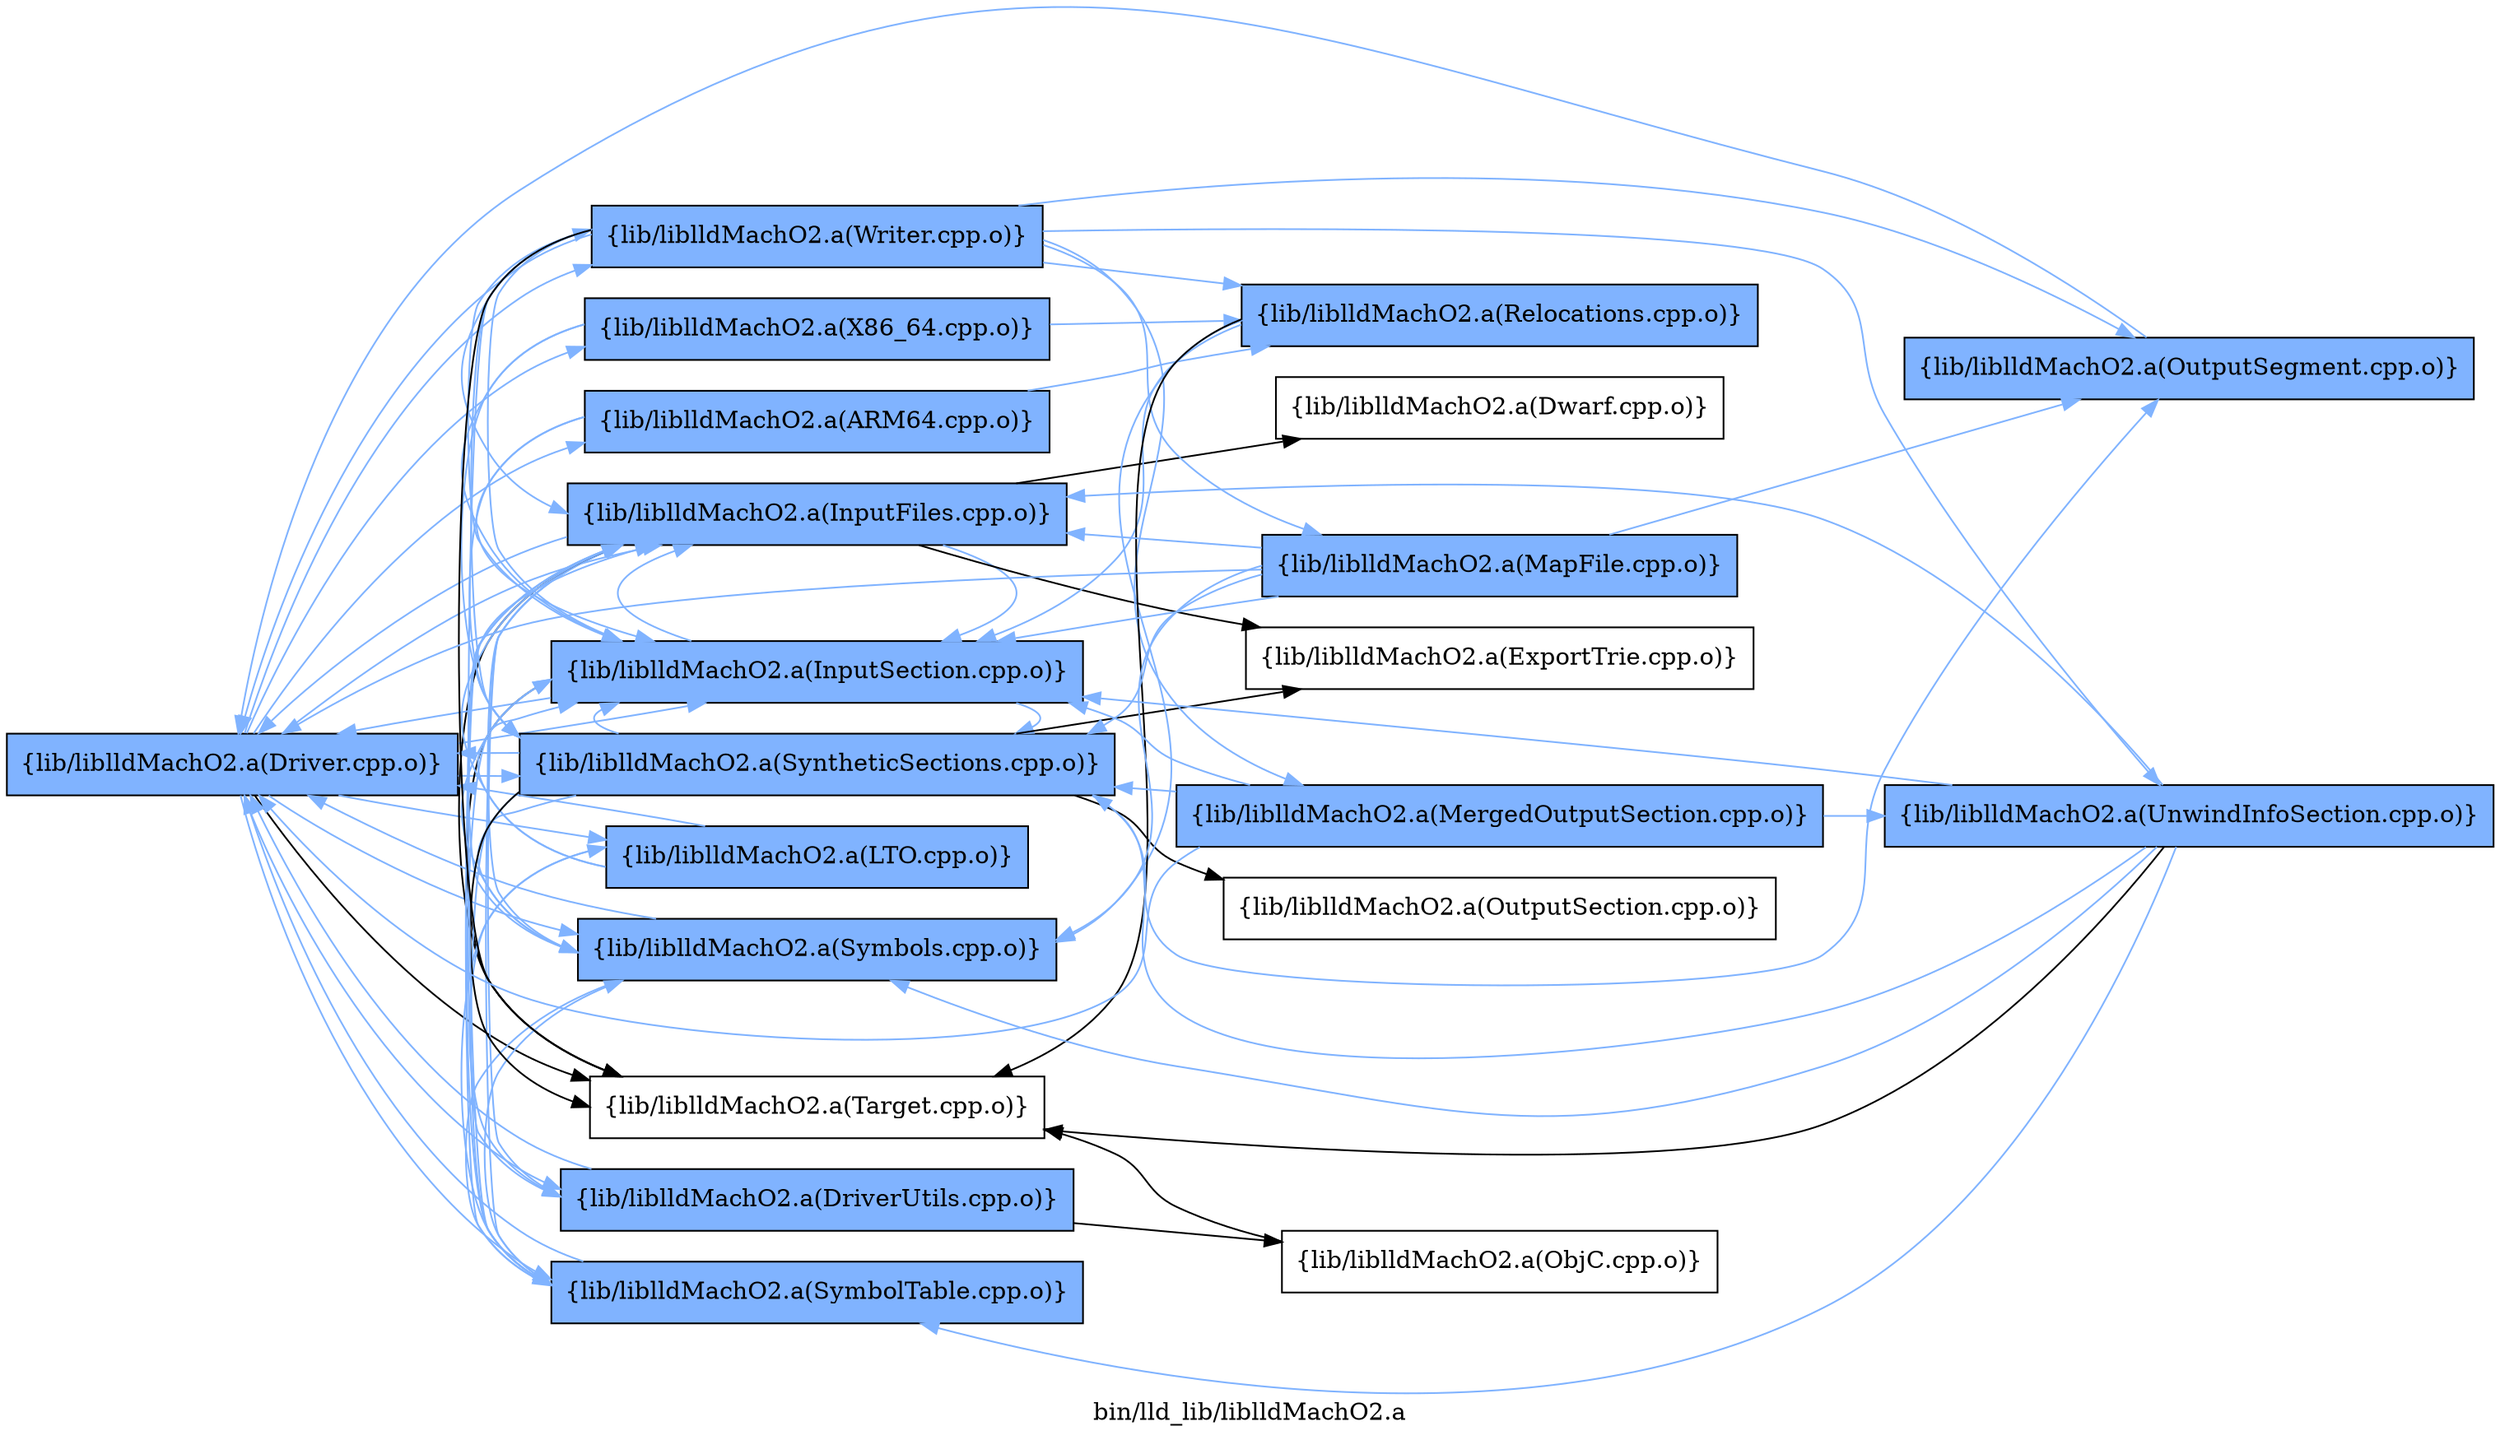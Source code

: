 digraph "bin/lld_lib/liblldMachO2.a" {
	label="bin/lld_lib/liblldMachO2.a";
	rankdir=LR;
	{ rank=same; Node0x555d01ebbc58;  }
	{ rank=same; Node0x555d01eba358; Node0x555d01eb85f8; Node0x555d01eb8aa8; Node0x555d01eb9728; Node0x555d01eb5fd8; Node0x555d01eb6c58; Node0x555d01ead3d8; Node0x555d01eaeeb8; Node0x555d01eaf728; Node0x555d01eb0038; Node0x555d01ea5db8;  }

	Node0x555d01ebbc58 [shape=record,shape=box,group=1,style=filled,fillcolor="0.600000 0.5 1",label="{lib/liblldMachO2.a(Driver.cpp.o)}"];
	Node0x555d01ebbc58 -> Node0x555d01eba358[color="0.600000 0.5 1"];
	Node0x555d01ebbc58 -> Node0x555d01eb85f8[color="0.600000 0.5 1"];
	Node0x555d01ebbc58 -> Node0x555d01eb8aa8[color="0.600000 0.5 1"];
	Node0x555d01ebbc58 -> Node0x555d01eb9728[color="0.600000 0.5 1"];
	Node0x555d01ebbc58 -> Node0x555d01eb5fd8[color="0.600000 0.5 1"];
	Node0x555d01ebbc58 -> Node0x555d01eb6c58[color="0.600000 0.5 1"];
	Node0x555d01ebbc58 -> Node0x555d01ead3d8[color="0.600000 0.5 1"];
	Node0x555d01ebbc58 -> Node0x555d01eaeeb8[color="0.600000 0.5 1"];
	Node0x555d01ebbc58 -> Node0x555d01eaf728[color="0.600000 0.5 1"];
	Node0x555d01ebbc58 -> Node0x555d01eb0038;
	Node0x555d01ebbc58 -> Node0x555d01ea5db8[color="0.600000 0.5 1"];
	Node0x555d01eba358 [shape=record,shape=box,group=1,style=filled,fillcolor="0.600000 0.5 1",label="{lib/liblldMachO2.a(X86_64.cpp.o)}"];
	Node0x555d01eba358 -> Node0x555d01eb5fd8[color="0.600000 0.5 1"];
	Node0x555d01eba358 -> Node0x555d01eae0f8[color="0.600000 0.5 1"];
	Node0x555d01eba358 -> Node0x555d01eaf728[color="0.600000 0.5 1"];
	Node0x555d01eb85f8 [shape=record,shape=box,group=1,style=filled,fillcolor="0.600000 0.5 1",label="{lib/liblldMachO2.a(ARM64.cpp.o)}"];
	Node0x555d01eb85f8 -> Node0x555d01eb5fd8[color="0.600000 0.5 1"];
	Node0x555d01eb85f8 -> Node0x555d01eae0f8[color="0.600000 0.5 1"];
	Node0x555d01eb85f8 -> Node0x555d01eaf728[color="0.600000 0.5 1"];
	Node0x555d01eb8aa8 [shape=record,shape=box,group=1,style=filled,fillcolor="0.600000 0.5 1",label="{lib/liblldMachO2.a(DriverUtils.cpp.o)}"];
	Node0x555d01eb8aa8 -> Node0x555d01ebbc58[color="0.600000 0.5 1"];
	Node0x555d01eb8aa8 -> Node0x555d01eb9728[color="0.600000 0.5 1"];
	Node0x555d01eb8aa8 -> Node0x555d01ead9c8;
	Node0x555d01eb9728 [shape=record,shape=box,group=1,style=filled,fillcolor="0.600000 0.5 1",label="{lib/liblldMachO2.a(InputFiles.cpp.o)}"];
	Node0x555d01eb9728 -> Node0x555d01ebbc58[color="0.600000 0.5 1"];
	Node0x555d01eb9728 -> Node0x555d01eb8aa8[color="0.600000 0.5 1"];
	Node0x555d01eb9728 -> Node0x555d01eb71a8;
	Node0x555d01eb9728 -> Node0x555d01eb7e28;
	Node0x555d01eb9728 -> Node0x555d01eb5fd8[color="0.600000 0.5 1"];
	Node0x555d01eb9728 -> Node0x555d01ead3d8[color="0.600000 0.5 1"];
	Node0x555d01eb9728 -> Node0x555d01eaeeb8[color="0.600000 0.5 1"];
	Node0x555d01eb9728 -> Node0x555d01eb0038;
	Node0x555d01eb5fd8 [shape=record,shape=box,group=1,style=filled,fillcolor="0.600000 0.5 1",label="{lib/liblldMachO2.a(InputSection.cpp.o)}"];
	Node0x555d01eb5fd8 -> Node0x555d01ebbc58[color="0.600000 0.5 1"];
	Node0x555d01eb5fd8 -> Node0x555d01eb9728[color="0.600000 0.5 1"];
	Node0x555d01eb5fd8 -> Node0x555d01eaf728[color="0.600000 0.5 1"];
	Node0x555d01eb5fd8 -> Node0x555d01eb0038;
	Node0x555d01eb5fd8 -> Node0x555d01ea5db8[color="0.600000 0.5 1"];
	Node0x555d01eb6c58 [shape=record,shape=box,group=1,style=filled,fillcolor="0.600000 0.5 1",label="{lib/liblldMachO2.a(LTO.cpp.o)}"];
	Node0x555d01eb6c58 -> Node0x555d01ebbc58[color="0.600000 0.5 1"];
	Node0x555d01eb6c58 -> Node0x555d01eb8aa8[color="0.600000 0.5 1"];
	Node0x555d01eb6c58 -> Node0x555d01eb9728[color="0.600000 0.5 1"];
	Node0x555d01eb6c58 -> Node0x555d01eb5fd8[color="0.600000 0.5 1"];
	Node0x555d01ead3d8 [shape=record,shape=box,group=1,style=filled,fillcolor="0.600000 0.5 1",label="{lib/liblldMachO2.a(SymbolTable.cpp.o)}"];
	Node0x555d01ead3d8 -> Node0x555d01ebbc58[color="0.600000 0.5 1"];
	Node0x555d01ead3d8 -> Node0x555d01eb9728[color="0.600000 0.5 1"];
	Node0x555d01ead3d8 -> Node0x555d01eb5fd8[color="0.600000 0.5 1"];
	Node0x555d01ead3d8 -> Node0x555d01eb6c58[color="0.600000 0.5 1"];
	Node0x555d01ead3d8 -> Node0x555d01eaeeb8[color="0.600000 0.5 1"];
	Node0x555d01eaeeb8 [shape=record,shape=box,group=1,style=filled,fillcolor="0.600000 0.5 1",label="{lib/liblldMachO2.a(Symbols.cpp.o)}"];
	Node0x555d01eaeeb8 -> Node0x555d01ebbc58[color="0.600000 0.5 1"];
	Node0x555d01eaeeb8 -> Node0x555d01eb9728[color="0.600000 0.5 1"];
	Node0x555d01eaeeb8 -> Node0x555d01eb5fd8[color="0.600000 0.5 1"];
	Node0x555d01eaeeb8 -> Node0x555d01ead3d8[color="0.600000 0.5 1"];
	Node0x555d01eaf728 [shape=record,shape=box,group=1,style=filled,fillcolor="0.600000 0.5 1",label="{lib/liblldMachO2.a(SyntheticSections.cpp.o)}"];
	Node0x555d01eaf728 -> Node0x555d01ebbc58[color="0.600000 0.5 1"];
	Node0x555d01eaf728 -> Node0x555d01eb9728[color="0.600000 0.5 1"];
	Node0x555d01eaf728 -> Node0x555d01eb7e28;
	Node0x555d01eaf728 -> Node0x555d01eb5fd8[color="0.600000 0.5 1"];
	Node0x555d01eaf728 -> Node0x555d01ead3d8[color="0.600000 0.5 1"];
	Node0x555d01eaf728 -> Node0x555d01eaeeb8[color="0.600000 0.5 1"];
	Node0x555d01eaf728 -> Node0x555d01eaeaa8[color="0.600000 0.5 1"];
	Node0x555d01eaf728 -> Node0x555d01eb0628;
	Node0x555d01eaf728 -> Node0x555d01eb0038;
	Node0x555d01eb0038 [shape=record,shape=box,group=0,label="{lib/liblldMachO2.a(Target.cpp.o)}"];
	Node0x555d01ea5db8 [shape=record,shape=box,group=1,style=filled,fillcolor="0.600000 0.5 1",label="{lib/liblldMachO2.a(Writer.cpp.o)}"];
	Node0x555d01ea5db8 -> Node0x555d01ebbc58[color="0.600000 0.5 1"];
	Node0x555d01ea5db8 -> Node0x555d01eb9728[color="0.600000 0.5 1"];
	Node0x555d01ea5db8 -> Node0x555d01eb5fd8[color="0.600000 0.5 1"];
	Node0x555d01ea5db8 -> Node0x555d01eae0f8[color="0.600000 0.5 1"];
	Node0x555d01ea5db8 -> Node0x555d01ead3d8[color="0.600000 0.5 1"];
	Node0x555d01ea5db8 -> Node0x555d01eaf728[color="0.600000 0.5 1"];
	Node0x555d01ea5db8 -> Node0x555d01eaeaa8[color="0.600000 0.5 1"];
	Node0x555d01ea5db8 -> Node0x555d01eb0038;
	Node0x555d01ea5db8 -> Node0x555d01ea6ad8[color="0.600000 0.5 1"];
	Node0x555d01ea5db8 -> Node0x555d01ea4378[color="0.600000 0.5 1"];
	Node0x555d01ea5db8 -> Node0x555d01ea51d8[color="0.600000 0.5 1"];
	Node0x555d01eae0f8 [shape=record,shape=box,group=1,style=filled,fillcolor="0.600000 0.5 1",label="{lib/liblldMachO2.a(Relocations.cpp.o)}"];
	Node0x555d01eae0f8 -> Node0x555d01eb5fd8[color="0.600000 0.5 1"];
	Node0x555d01eae0f8 -> Node0x555d01eaeeb8[color="0.600000 0.5 1"];
	Node0x555d01eae0f8 -> Node0x555d01eb0038;
	Node0x555d01ead9c8 [shape=record,shape=box,group=0,label="{lib/liblldMachO2.a(ObjC.cpp.o)}"];
	Node0x555d01ead9c8 -> Node0x555d01eb0038;
	Node0x555d01eb71a8 [shape=record,shape=box,group=0,label="{lib/liblldMachO2.a(Dwarf.cpp.o)}"];
	Node0x555d01eb7e28 [shape=record,shape=box,group=0,label="{lib/liblldMachO2.a(ExportTrie.cpp.o)}"];
	Node0x555d01eaeaa8 [shape=record,shape=box,group=1,style=filled,fillcolor="0.600000 0.5 1",label="{lib/liblldMachO2.a(OutputSegment.cpp.o)}"];
	Node0x555d01eaeaa8 -> Node0x555d01ebbc58[color="0.600000 0.5 1"];
	Node0x555d01eb0628 [shape=record,shape=box,group=0,label="{lib/liblldMachO2.a(OutputSection.cpp.o)}"];
	Node0x555d01ea6ad8 [shape=record,shape=box,group=1,style=filled,fillcolor="0.600000 0.5 1",label="{lib/liblldMachO2.a(UnwindInfoSection.cpp.o)}"];
	Node0x555d01ea6ad8 -> Node0x555d01eb9728[color="0.600000 0.5 1"];
	Node0x555d01ea6ad8 -> Node0x555d01eb5fd8[color="0.600000 0.5 1"];
	Node0x555d01ea6ad8 -> Node0x555d01ead3d8[color="0.600000 0.5 1"];
	Node0x555d01ea6ad8 -> Node0x555d01eaeeb8[color="0.600000 0.5 1"];
	Node0x555d01ea6ad8 -> Node0x555d01eaf728[color="0.600000 0.5 1"];
	Node0x555d01ea6ad8 -> Node0x555d01eb0038;
	Node0x555d01ea4378 [shape=record,shape=box,group=1,style=filled,fillcolor="0.600000 0.5 1",label="{lib/liblldMachO2.a(MergedOutputSection.cpp.o)}"];
	Node0x555d01ea4378 -> Node0x555d01ebbc58[color="0.600000 0.5 1"];
	Node0x555d01ea4378 -> Node0x555d01eb5fd8[color="0.600000 0.5 1"];
	Node0x555d01ea4378 -> Node0x555d01eaf728[color="0.600000 0.5 1"];
	Node0x555d01ea4378 -> Node0x555d01ea6ad8[color="0.600000 0.5 1"];
	Node0x555d01ea51d8 [shape=record,shape=box,group=1,style=filled,fillcolor="0.600000 0.5 1",label="{lib/liblldMachO2.a(MapFile.cpp.o)}"];
	Node0x555d01ea51d8 -> Node0x555d01ebbc58[color="0.600000 0.5 1"];
	Node0x555d01ea51d8 -> Node0x555d01eb9728[color="0.600000 0.5 1"];
	Node0x555d01ea51d8 -> Node0x555d01eb5fd8[color="0.600000 0.5 1"];
	Node0x555d01ea51d8 -> Node0x555d01eaeeb8[color="0.600000 0.5 1"];
	Node0x555d01ea51d8 -> Node0x555d01eaf728[color="0.600000 0.5 1"];
	Node0x555d01ea51d8 -> Node0x555d01eaeaa8[color="0.600000 0.5 1"];
}

